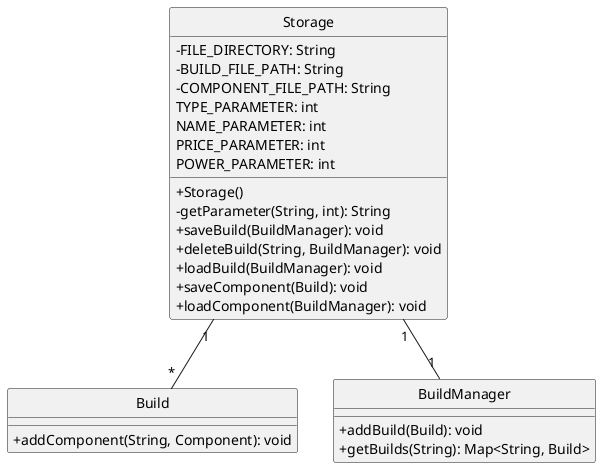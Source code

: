 @startuml
'https://plantuml.com/class-diagram
skinparam classAttributeIconSize 0
hide circle

class Storage {
    -FILE_DIRECTORY: String
    -BUILD_FILE_PATH: String
    -COMPONENT_FILE_PATH: String
    TYPE_PARAMETER: int
    NAME_PARAMETER: int
    PRICE_PARAMETER: int
    POWER_PARAMETER: int

    +Storage()
    -getParameter(String, int): String
    +saveBuild(BuildManager): void
    +deleteBuild(String, BuildManager): void
    +loadBuild(BuildManager): void
    +saveComponent(Build): void
    +loadComponent(BuildManager): void
}

class Build {
    +addComponent(String, Component): void

}

class BuildManager {
    +addBuild(Build): void
    +getBuilds(String): Map<String, Build>

}

Storage "1"--"1" BuildManager
Storage "1"--"*" Build

@enduml